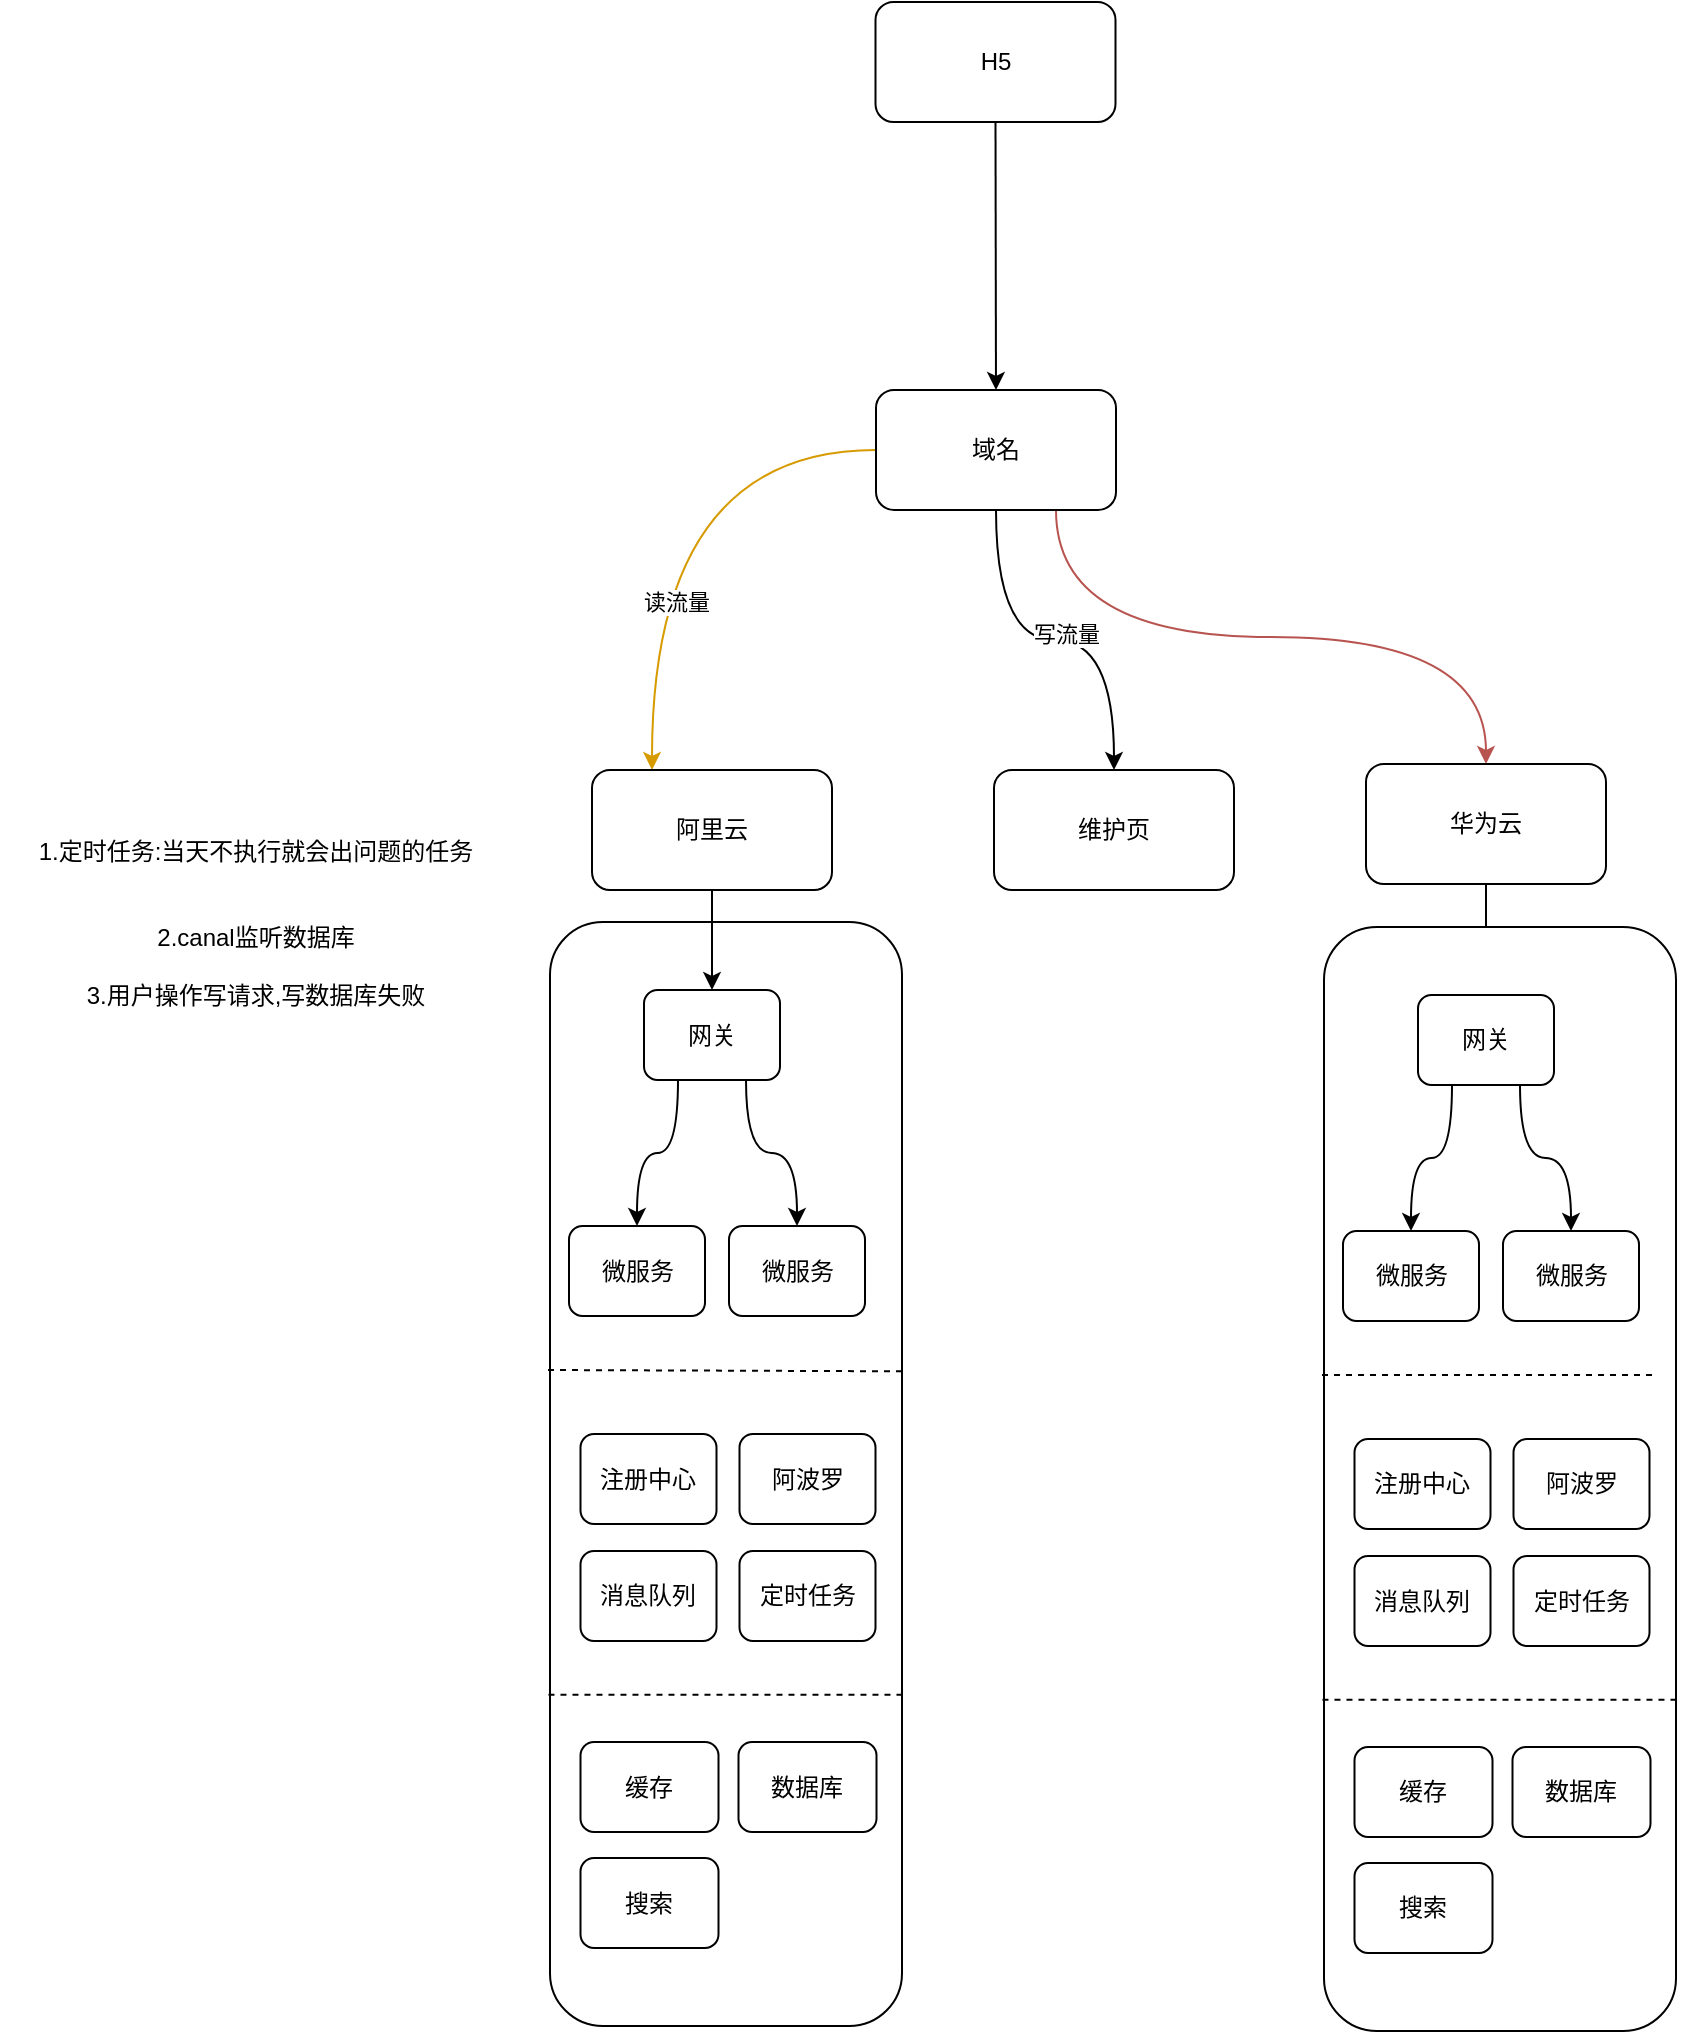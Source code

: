 <mxfile version="14.1.8" type="github">
  <diagram id="KDqxreiP4ad8gOxXgdTT" name="第 1 页">
    <mxGraphModel dx="2427" dy="1828" grid="0" gridSize="10" guides="1" tooltips="1" connect="1" arrows="1" fold="1" page="1" pageScale="1" pageWidth="827" pageHeight="1169" math="0" shadow="0">
      <root>
        <mxCell id="0" />
        <mxCell id="1" parent="0" />
        <mxCell id="CtFvst-kLlxkVtz9HqXl-6" value="" style="rounded=1;whiteSpace=wrap;html=1;" vertex="1" parent="1">
          <mxGeometry x="18" y="279" width="176" height="552" as="geometry" />
        </mxCell>
        <mxCell id="CtFvst-kLlxkVtz9HqXl-5" style="edgeStyle=orthogonalEdgeStyle;orthogonalLoop=1;jettySize=auto;html=1;exitX=0;exitY=0.5;exitDx=0;exitDy=0;curved=1;entryX=0.25;entryY=0;entryDx=0;entryDy=0;fillColor=#ffe6cc;strokeColor=#d79b00;" edge="1" parent="1" source="CtFvst-kLlxkVtz9HqXl-1" target="CtFvst-kLlxkVtz9HqXl-2">
          <mxGeometry relative="1" as="geometry" />
        </mxCell>
        <mxCell id="CtFvst-kLlxkVtz9HqXl-36" value="读流量" style="edgeLabel;html=1;align=center;verticalAlign=middle;resizable=0;points=[];" vertex="1" connectable="0" parent="CtFvst-kLlxkVtz9HqXl-5">
          <mxGeometry x="0.379" y="12" relative="1" as="geometry">
            <mxPoint as="offset" />
          </mxGeometry>
        </mxCell>
        <mxCell id="CtFvst-kLlxkVtz9HqXl-43" style="edgeStyle=orthogonalEdgeStyle;curved=1;orthogonalLoop=1;jettySize=auto;html=1;exitX=0.5;exitY=1;exitDx=0;exitDy=0;entryX=0.5;entryY=0;entryDx=0;entryDy=0;" edge="1" parent="1" source="CtFvst-kLlxkVtz9HqXl-1" target="CtFvst-kLlxkVtz9HqXl-3">
          <mxGeometry relative="1" as="geometry" />
        </mxCell>
        <mxCell id="CtFvst-kLlxkVtz9HqXl-44" value="写流量" style="edgeLabel;html=1;align=center;verticalAlign=middle;resizable=0;points=[];" vertex="1" connectable="0" parent="CtFvst-kLlxkVtz9HqXl-43">
          <mxGeometry x="0.054" y="3" relative="1" as="geometry">
            <mxPoint as="offset" />
          </mxGeometry>
        </mxCell>
        <mxCell id="CtFvst-kLlxkVtz9HqXl-63" style="edgeStyle=orthogonalEdgeStyle;curved=1;orthogonalLoop=1;jettySize=auto;html=1;exitX=0.75;exitY=1;exitDx=0;exitDy=0;entryX=0.5;entryY=0;entryDx=0;entryDy=0;fillColor=#f8cecc;strokeColor=#b85450;" edge="1" parent="1" source="CtFvst-kLlxkVtz9HqXl-1" target="CtFvst-kLlxkVtz9HqXl-4">
          <mxGeometry relative="1" as="geometry" />
        </mxCell>
        <mxCell id="CtFvst-kLlxkVtz9HqXl-1" value="域名" style="rounded=1;whiteSpace=wrap;html=1;" vertex="1" parent="1">
          <mxGeometry x="181" y="13" width="120" height="60" as="geometry" />
        </mxCell>
        <mxCell id="CtFvst-kLlxkVtz9HqXl-21" style="edgeStyle=orthogonalEdgeStyle;curved=1;orthogonalLoop=1;jettySize=auto;html=1;exitX=0.5;exitY=1;exitDx=0;exitDy=0;" edge="1" parent="1" source="CtFvst-kLlxkVtz9HqXl-2" target="CtFvst-kLlxkVtz9HqXl-18">
          <mxGeometry relative="1" as="geometry" />
        </mxCell>
        <mxCell id="CtFvst-kLlxkVtz9HqXl-2" value="阿里云" style="rounded=1;whiteSpace=wrap;html=1;" vertex="1" parent="1">
          <mxGeometry x="39" y="203" width="120" height="60" as="geometry" />
        </mxCell>
        <mxCell id="CtFvst-kLlxkVtz9HqXl-3" value="维护页" style="rounded=1;whiteSpace=wrap;html=1;" vertex="1" parent="1">
          <mxGeometry x="240" y="203" width="120" height="60" as="geometry" />
        </mxCell>
        <mxCell id="CtFvst-kLlxkVtz9HqXl-60" style="edgeStyle=orthogonalEdgeStyle;curved=1;orthogonalLoop=1;jettySize=auto;html=1;exitX=0.5;exitY=1;exitDx=0;exitDy=0;entryX=0.5;entryY=0;entryDx=0;entryDy=0;" edge="1" parent="1" source="CtFvst-kLlxkVtz9HqXl-4" target="CtFvst-kLlxkVtz9HqXl-50">
          <mxGeometry relative="1" as="geometry" />
        </mxCell>
        <mxCell id="CtFvst-kLlxkVtz9HqXl-4" value="华为云" style="rounded=1;whiteSpace=wrap;html=1;" vertex="1" parent="1">
          <mxGeometry x="426" y="200" width="120" height="60" as="geometry" />
        </mxCell>
        <mxCell id="CtFvst-kLlxkVtz9HqXl-15" style="edgeStyle=orthogonalEdgeStyle;orthogonalLoop=1;jettySize=auto;html=1;exitX=0.5;exitY=1;exitDx=0;exitDy=0;curved=1;" edge="1" parent="1" source="CtFvst-kLlxkVtz9HqXl-10" target="CtFvst-kLlxkVtz9HqXl-1">
          <mxGeometry relative="1" as="geometry" />
        </mxCell>
        <mxCell id="CtFvst-kLlxkVtz9HqXl-10" value="H5" style="rounded=1;whiteSpace=wrap;html=1;" vertex="1" parent="1">
          <mxGeometry x="180.75" y="-181" width="120" height="60" as="geometry" />
        </mxCell>
        <mxCell id="CtFvst-kLlxkVtz9HqXl-16" value="微服务" style="rounded=1;whiteSpace=wrap;html=1;" vertex="1" parent="1">
          <mxGeometry x="27.5" y="431" width="68" height="45" as="geometry" />
        </mxCell>
        <mxCell id="CtFvst-kLlxkVtz9HqXl-17" value="微服务" style="rounded=1;whiteSpace=wrap;html=1;" vertex="1" parent="1">
          <mxGeometry x="107.5" y="431" width="68" height="45" as="geometry" />
        </mxCell>
        <mxCell id="CtFvst-kLlxkVtz9HqXl-23" style="edgeStyle=orthogonalEdgeStyle;curved=1;orthogonalLoop=1;jettySize=auto;html=1;exitX=0.75;exitY=1;exitDx=0;exitDy=0;entryX=0.5;entryY=0;entryDx=0;entryDy=0;" edge="1" parent="1" source="CtFvst-kLlxkVtz9HqXl-18" target="CtFvst-kLlxkVtz9HqXl-17">
          <mxGeometry relative="1" as="geometry" />
        </mxCell>
        <mxCell id="CtFvst-kLlxkVtz9HqXl-25" style="edgeStyle=orthogonalEdgeStyle;curved=1;orthogonalLoop=1;jettySize=auto;html=1;exitX=0.25;exitY=1;exitDx=0;exitDy=0;entryX=0.5;entryY=0;entryDx=0;entryDy=0;" edge="1" parent="1" source="CtFvst-kLlxkVtz9HqXl-18" target="CtFvst-kLlxkVtz9HqXl-16">
          <mxGeometry relative="1" as="geometry" />
        </mxCell>
        <mxCell id="CtFvst-kLlxkVtz9HqXl-18" value="网关" style="rounded=1;whiteSpace=wrap;html=1;" vertex="1" parent="1">
          <mxGeometry x="65" y="313" width="68" height="45" as="geometry" />
        </mxCell>
        <mxCell id="CtFvst-kLlxkVtz9HqXl-26" value="" style="endArrow=none;dashed=1;html=1;entryX=1.011;entryY=0.407;entryDx=0;entryDy=0;entryPerimeter=0;" edge="1" parent="1" target="CtFvst-kLlxkVtz9HqXl-6">
          <mxGeometry width="50" height="50" relative="1" as="geometry">
            <mxPoint x="17" y="503" as="sourcePoint" />
            <mxPoint x="184" y="503" as="targetPoint" />
          </mxGeometry>
        </mxCell>
        <mxCell id="CtFvst-kLlxkVtz9HqXl-27" value="注册中心" style="rounded=1;whiteSpace=wrap;html=1;" vertex="1" parent="1">
          <mxGeometry x="33.25" y="535" width="68" height="45" as="geometry" />
        </mxCell>
        <mxCell id="CtFvst-kLlxkVtz9HqXl-28" value="阿波罗" style="rounded=1;whiteSpace=wrap;html=1;" vertex="1" parent="1">
          <mxGeometry x="112.75" y="535" width="68" height="45" as="geometry" />
        </mxCell>
        <mxCell id="CtFvst-kLlxkVtz9HqXl-29" value="消息队列" style="rounded=1;whiteSpace=wrap;html=1;" vertex="1" parent="1">
          <mxGeometry x="33.25" y="593.5" width="68" height="45" as="geometry" />
        </mxCell>
        <mxCell id="CtFvst-kLlxkVtz9HqXl-30" value="&lt;span&gt;定时任务&lt;/span&gt;" style="rounded=1;whiteSpace=wrap;html=1;" vertex="1" parent="1">
          <mxGeometry x="112.75" y="593.5" width="68" height="45" as="geometry" />
        </mxCell>
        <mxCell id="CtFvst-kLlxkVtz9HqXl-31" value="" style="endArrow=none;dashed=1;html=1;entryX=1;entryY=0.399;entryDx=0;entryDy=0;entryPerimeter=0;exitX=-0.01;exitY=0.399;exitDx=0;exitDy=0;exitPerimeter=0;" edge="1" parent="1">
          <mxGeometry width="50" height="50" relative="1" as="geometry">
            <mxPoint x="17.24" y="665.407" as="sourcePoint" />
            <mxPoint x="195" y="665.407" as="targetPoint" />
          </mxGeometry>
        </mxCell>
        <mxCell id="CtFvst-kLlxkVtz9HqXl-32" value="1.定时任务:当天不执行就会出问题的任务&lt;br&gt;&lt;br&gt;&lt;br&gt;2.canal监听数据库&lt;br&gt;&lt;br&gt;3.用户操作写请求,写数据库失败&lt;br&gt;&lt;br&gt;" style="text;html=1;strokeColor=none;fillColor=none;align=center;verticalAlign=middle;whiteSpace=wrap;rounded=0;" vertex="1" parent="1">
          <mxGeometry x="-257" y="215" width="256" height="143" as="geometry" />
        </mxCell>
        <mxCell id="CtFvst-kLlxkVtz9HqXl-33" value="缓存" style="rounded=1;whiteSpace=wrap;html=1;" vertex="1" parent="1">
          <mxGeometry x="33.25" y="689" width="69" height="45" as="geometry" />
        </mxCell>
        <mxCell id="CtFvst-kLlxkVtz9HqXl-34" value="数据库" style="rounded=1;whiteSpace=wrap;html=1;" vertex="1" parent="1">
          <mxGeometry x="112.25" y="689" width="69" height="45" as="geometry" />
        </mxCell>
        <mxCell id="CtFvst-kLlxkVtz9HqXl-35" value="搜索" style="rounded=1;whiteSpace=wrap;html=1;" vertex="1" parent="1">
          <mxGeometry x="33.25" y="747" width="69" height="45" as="geometry" />
        </mxCell>
        <mxCell id="CtFvst-kLlxkVtz9HqXl-45" value="" style="rounded=1;whiteSpace=wrap;html=1;" vertex="1" parent="1">
          <mxGeometry x="405" y="281.5" width="176" height="552" as="geometry" />
        </mxCell>
        <mxCell id="CtFvst-kLlxkVtz9HqXl-46" value="微服务" style="rounded=1;whiteSpace=wrap;html=1;" vertex="1" parent="1">
          <mxGeometry x="414.5" y="433.5" width="68" height="45" as="geometry" />
        </mxCell>
        <mxCell id="CtFvst-kLlxkVtz9HqXl-47" value="微服务" style="rounded=1;whiteSpace=wrap;html=1;" vertex="1" parent="1">
          <mxGeometry x="494.5" y="433.5" width="68" height="45" as="geometry" />
        </mxCell>
        <mxCell id="CtFvst-kLlxkVtz9HqXl-48" style="edgeStyle=orthogonalEdgeStyle;curved=1;orthogonalLoop=1;jettySize=auto;html=1;exitX=0.75;exitY=1;exitDx=0;exitDy=0;entryX=0.5;entryY=0;entryDx=0;entryDy=0;" edge="1" source="CtFvst-kLlxkVtz9HqXl-50" target="CtFvst-kLlxkVtz9HqXl-47" parent="1">
          <mxGeometry relative="1" as="geometry" />
        </mxCell>
        <mxCell id="CtFvst-kLlxkVtz9HqXl-49" style="edgeStyle=orthogonalEdgeStyle;curved=1;orthogonalLoop=1;jettySize=auto;html=1;exitX=0.25;exitY=1;exitDx=0;exitDy=0;entryX=0.5;entryY=0;entryDx=0;entryDy=0;" edge="1" source="CtFvst-kLlxkVtz9HqXl-50" target="CtFvst-kLlxkVtz9HqXl-46" parent="1">
          <mxGeometry relative="1" as="geometry" />
        </mxCell>
        <mxCell id="CtFvst-kLlxkVtz9HqXl-50" value="网关" style="rounded=1;whiteSpace=wrap;html=1;" vertex="1" parent="1">
          <mxGeometry x="452" y="315.5" width="68" height="45" as="geometry" />
        </mxCell>
        <mxCell id="CtFvst-kLlxkVtz9HqXl-51" value="" style="endArrow=none;dashed=1;html=1;" edge="1" parent="1">
          <mxGeometry width="50" height="50" relative="1" as="geometry">
            <mxPoint x="404" y="505.5" as="sourcePoint" />
            <mxPoint x="571" y="505.5" as="targetPoint" />
          </mxGeometry>
        </mxCell>
        <mxCell id="CtFvst-kLlxkVtz9HqXl-52" value="注册中心" style="rounded=1;whiteSpace=wrap;html=1;" vertex="1" parent="1">
          <mxGeometry x="420.25" y="537.5" width="68" height="45" as="geometry" />
        </mxCell>
        <mxCell id="CtFvst-kLlxkVtz9HqXl-53" value="阿波罗" style="rounded=1;whiteSpace=wrap;html=1;" vertex="1" parent="1">
          <mxGeometry x="499.75" y="537.5" width="68" height="45" as="geometry" />
        </mxCell>
        <mxCell id="CtFvst-kLlxkVtz9HqXl-54" value="消息队列" style="rounded=1;whiteSpace=wrap;html=1;" vertex="1" parent="1">
          <mxGeometry x="420.25" y="596" width="68" height="45" as="geometry" />
        </mxCell>
        <mxCell id="CtFvst-kLlxkVtz9HqXl-55" value="&lt;span&gt;定时任务&lt;/span&gt;" style="rounded=1;whiteSpace=wrap;html=1;" vertex="1" parent="1">
          <mxGeometry x="499.75" y="596" width="68" height="45" as="geometry" />
        </mxCell>
        <mxCell id="CtFvst-kLlxkVtz9HqXl-56" value="" style="endArrow=none;dashed=1;html=1;entryX=1;entryY=0.399;entryDx=0;entryDy=0;entryPerimeter=0;exitX=-0.01;exitY=0.399;exitDx=0;exitDy=0;exitPerimeter=0;" edge="1" parent="1">
          <mxGeometry width="50" height="50" relative="1" as="geometry">
            <mxPoint x="404.24" y="667.907" as="sourcePoint" />
            <mxPoint x="582" y="667.907" as="targetPoint" />
          </mxGeometry>
        </mxCell>
        <mxCell id="CtFvst-kLlxkVtz9HqXl-57" value="缓存" style="rounded=1;whiteSpace=wrap;html=1;" vertex="1" parent="1">
          <mxGeometry x="420.25" y="691.5" width="69" height="45" as="geometry" />
        </mxCell>
        <mxCell id="CtFvst-kLlxkVtz9HqXl-58" value="数据库" style="rounded=1;whiteSpace=wrap;html=1;" vertex="1" parent="1">
          <mxGeometry x="499.25" y="691.5" width="69" height="45" as="geometry" />
        </mxCell>
        <mxCell id="CtFvst-kLlxkVtz9HqXl-59" value="搜索" style="rounded=1;whiteSpace=wrap;html=1;" vertex="1" parent="1">
          <mxGeometry x="420.25" y="749.5" width="69" height="45" as="geometry" />
        </mxCell>
      </root>
    </mxGraphModel>
  </diagram>
</mxfile>
